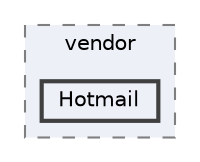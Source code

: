 digraph "dev.sharpishly.com/website/vendor/Hotmail"
{
 // LATEX_PDF_SIZE
  bgcolor="transparent";
  edge [fontname=Helvetica,fontsize=10,labelfontname=Helvetica,labelfontsize=10];
  node [fontname=Helvetica,fontsize=10,shape=box,height=0.2,width=0.4];
  compound=true
  subgraph clusterdir_6031a4b2d1cb1e9d66cf451e65c1ec22 {
    graph [ bgcolor="#edf0f7", pencolor="grey50", label="vendor", fontname=Helvetica,fontsize=10 style="filled,dashed", URL="dir_6031a4b2d1cb1e9d66cf451e65c1ec22.html",tooltip=""]
  dir_421210b9922db53ba8c58ffaf0eb5574 [label="Hotmail", fillcolor="#edf0f7", color="grey25", style="filled,bold", URL="dir_421210b9922db53ba8c58ffaf0eb5574.html",tooltip=""];
  }
}

